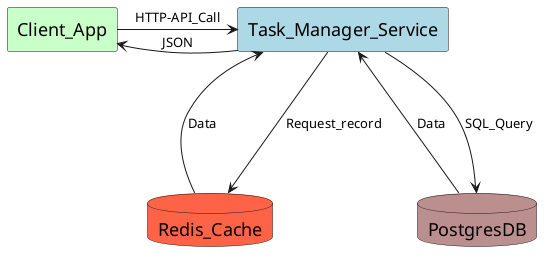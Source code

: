 @startuml
'https://www.planttext.com/ <-Ide masold hogy megnezd
<style>
title {
  HorizontalAlignment right
  FontSize 18
  FontColor Black
}
</style>

rectangle Client_App #Technology
rectangle Task_Manager_Service #lightblue
database Redis_Cache #Tomato
database PostgresDB #RosyBrown

Redis_Cache --u-> Task_Manager_Service :Data
Redis_Cache <-u-- Task_Manager_Service :Request_record

PostgresDB --u-> Task_Manager_Service :Data
PostgresDB <-u-- Task_Manager_Service : SQL_Query

Client_App --r-> Task_Manager_Service :HTTP-API_Call
Client_App <-r--Task_Manager_Service :JSON
@enduml